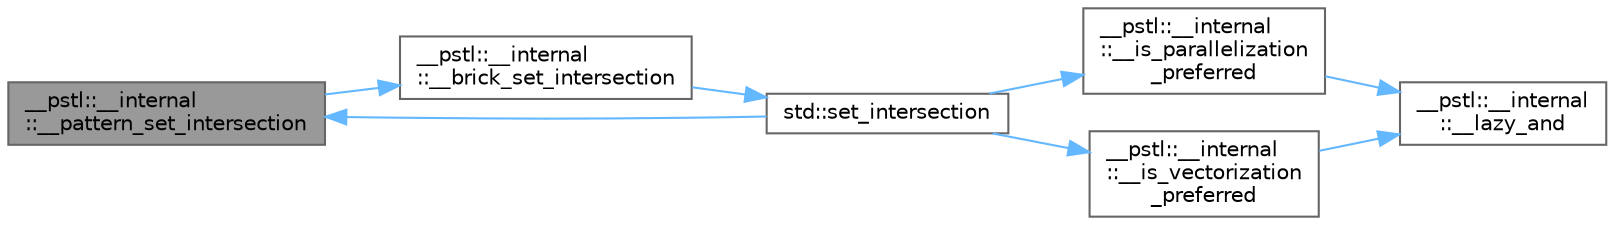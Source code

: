 digraph "__pstl::__internal::__pattern_set_intersection"
{
 // LATEX_PDF_SIZE
  bgcolor="transparent";
  edge [fontname=Helvetica,fontsize=10,labelfontname=Helvetica,labelfontsize=10];
  node [fontname=Helvetica,fontsize=10,shape=box,height=0.2,width=0.4];
  rankdir="LR";
  Node1 [id="Node000001",label="__pstl::__internal\l::__pattern_set_intersection",height=0.2,width=0.4,color="gray40", fillcolor="grey60", style="filled", fontcolor="black",tooltip=" "];
  Node1 -> Node2 [id="edge15_Node000001_Node000002",color="steelblue1",style="solid",tooltip=" "];
  Node2 [id="Node000002",label="__pstl::__internal\l::__brick_set_intersection",height=0.2,width=0.4,color="grey40", fillcolor="white", style="filled",URL="$namespace____pstl_1_1____internal.html#a02b4929b5a742ec0936b3831db5f6bd2",tooltip=" "];
  Node2 -> Node3 [id="edge16_Node000002_Node000003",color="steelblue1",style="solid",tooltip=" "];
  Node3 [id="Node000003",label="std::set_intersection",height=0.2,width=0.4,color="grey40", fillcolor="white", style="filled",URL="$namespacestd.html#a1ea0f963e5844bd26cf0a784c6257cfa",tooltip=" "];
  Node3 -> Node4 [id="edge17_Node000003_Node000004",color="steelblue1",style="solid",tooltip=" "];
  Node4 [id="Node000004",label="__pstl::__internal\l::__is_parallelization\l_preferred",height=0.2,width=0.4,color="grey40", fillcolor="white", style="filled",URL="$namespace____pstl_1_1____internal.html#a96278219a9b5139e6060c4a24235841c",tooltip=" "];
  Node4 -> Node5 [id="edge18_Node000004_Node000005",color="steelblue1",style="solid",tooltip=" "];
  Node5 [id="Node000005",label="__pstl::__internal\l::__lazy_and",height=0.2,width=0.4,color="grey40", fillcolor="white", style="filled",URL="$namespace____pstl_1_1____internal.html#a3c2cbbe7383471b9eee17763a807b703",tooltip=" "];
  Node3 -> Node6 [id="edge19_Node000003_Node000006",color="steelblue1",style="solid",tooltip=" "];
  Node6 [id="Node000006",label="__pstl::__internal\l::__is_vectorization\l_preferred",height=0.2,width=0.4,color="grey40", fillcolor="white", style="filled",URL="$namespace____pstl_1_1____internal.html#aba53c2e534557bf2c817808fb3b3c269",tooltip=" "];
  Node6 -> Node5 [id="edge20_Node000006_Node000005",color="steelblue1",style="solid",tooltip=" "];
  Node3 -> Node1 [id="edge21_Node000003_Node000001",color="steelblue1",style="solid",tooltip=" "];
}
